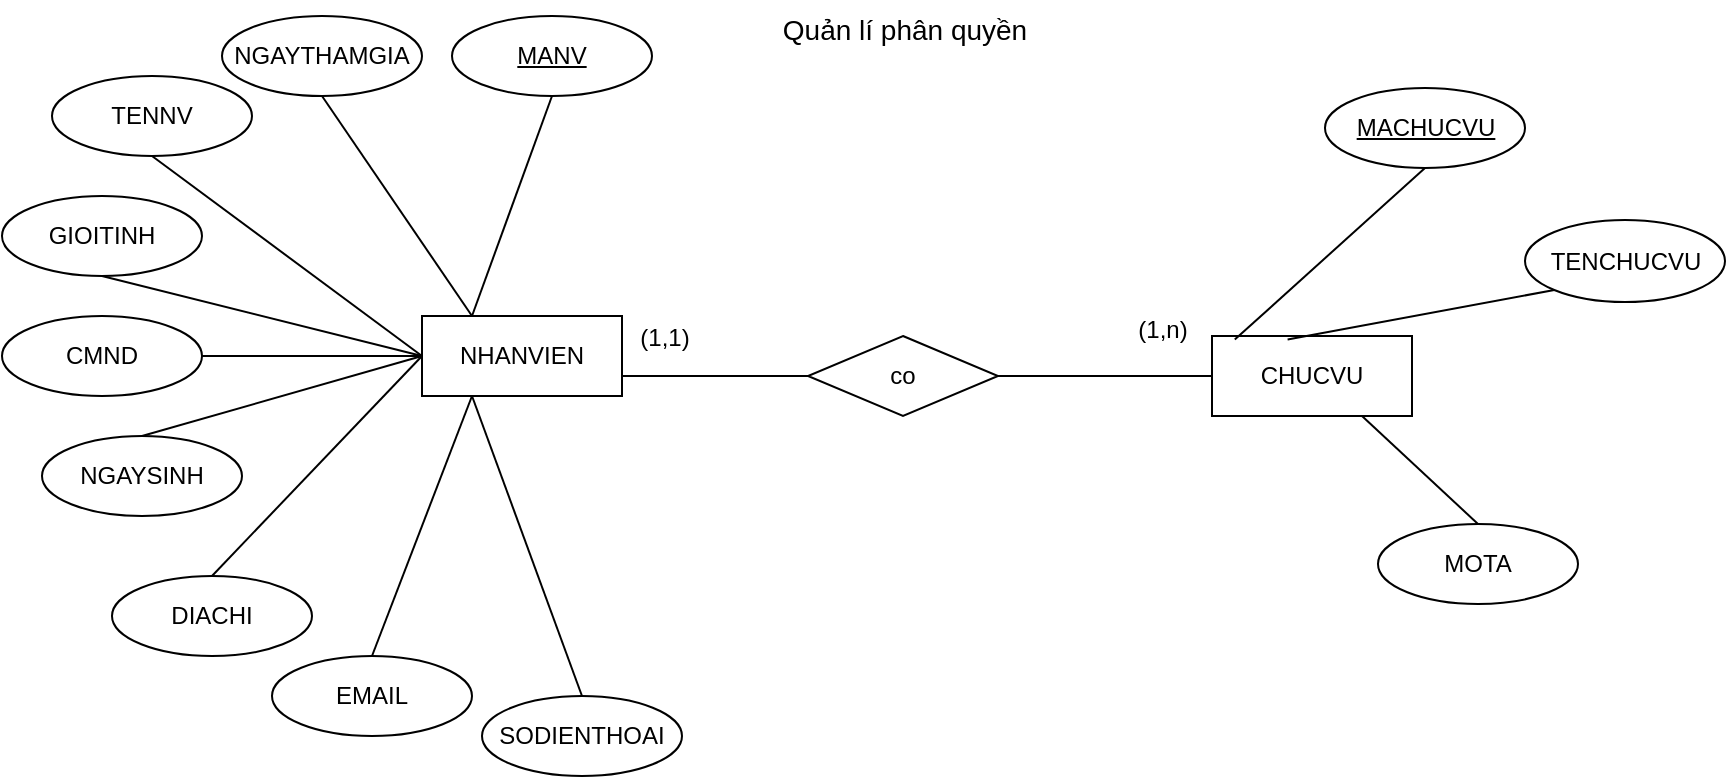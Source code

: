 <mxfile version="20.3.0" type="device"><diagram id="791kM1D6-GS4X8CraAha" name="Page-1"><mxGraphModel dx="188" dy="2841" grid="1" gridSize="10" guides="1" tooltips="1" connect="1" arrows="1" fold="1" page="1" pageScale="1" pageWidth="850" pageHeight="1100" math="0" shadow="0"><root><mxCell id="0"/><mxCell id="1" parent="0"/><mxCell id="iZ5sGlHkKuYfkXCxrq9w-16" value="NHANVIEN" style="whiteSpace=wrap;html=1;align=center;" parent="1" vertex="1"><mxGeometry x="1450" y="-1802" width="100" height="40" as="geometry"/></mxCell><mxCell id="iZ5sGlHkKuYfkXCxrq9w-17" value="MANV" style="ellipse;whiteSpace=wrap;html=1;align=center;fontStyle=4;" parent="1" vertex="1"><mxGeometry x="1465" y="-1952" width="100" height="40" as="geometry"/></mxCell><mxCell id="iZ5sGlHkKuYfkXCxrq9w-18" value="TENNV" style="ellipse;whiteSpace=wrap;html=1;align=center;" parent="1" vertex="1"><mxGeometry x="1265" y="-1922" width="100" height="40" as="geometry"/></mxCell><mxCell id="iZ5sGlHkKuYfkXCxrq9w-19" value="GIOITINH" style="ellipse;whiteSpace=wrap;html=1;align=center;" parent="1" vertex="1"><mxGeometry x="1240" y="-1862" width="100" height="40" as="geometry"/></mxCell><mxCell id="iZ5sGlHkKuYfkXCxrq9w-20" value="CMND" style="ellipse;whiteSpace=wrap;html=1;align=center;" parent="1" vertex="1"><mxGeometry x="1240" y="-1802" width="100" height="40" as="geometry"/></mxCell><mxCell id="iZ5sGlHkKuYfkXCxrq9w-21" value="NGAYSINH" style="ellipse;whiteSpace=wrap;html=1;align=center;" parent="1" vertex="1"><mxGeometry x="1260" y="-1742" width="100" height="40" as="geometry"/></mxCell><mxCell id="iZ5sGlHkKuYfkXCxrq9w-22" value="SODIENTHOAI" style="ellipse;whiteSpace=wrap;html=1;align=center;" parent="1" vertex="1"><mxGeometry x="1480" y="-1612" width="100" height="40" as="geometry"/></mxCell><mxCell id="iZ5sGlHkKuYfkXCxrq9w-23" value="EMAIL" style="ellipse;whiteSpace=wrap;html=1;align=center;" parent="1" vertex="1"><mxGeometry x="1375" y="-1632" width="100" height="40" as="geometry"/></mxCell><mxCell id="iZ5sGlHkKuYfkXCxrq9w-24" value="DIACHI" style="ellipse;whiteSpace=wrap;html=1;align=center;" parent="1" vertex="1"><mxGeometry x="1295" y="-1672" width="100" height="40" as="geometry"/></mxCell><mxCell id="iZ5sGlHkKuYfkXCxrq9w-25" value="NGAYTHAMGIA" style="ellipse;whiteSpace=wrap;html=1;align=center;" parent="1" vertex="1"><mxGeometry x="1350" y="-1952" width="100" height="40" as="geometry"/></mxCell><mxCell id="iZ5sGlHkKuYfkXCxrq9w-26" value="" style="endArrow=none;html=1;rounded=0;strokeColor=#000000;exitX=0.25;exitY=0;exitDx=0;exitDy=0;entryX=0.5;entryY=1;entryDx=0;entryDy=0;" parent="1" source="iZ5sGlHkKuYfkXCxrq9w-16" target="iZ5sGlHkKuYfkXCxrq9w-17" edge="1"><mxGeometry width="50" height="50" relative="1" as="geometry"><mxPoint x="1590" y="-1792" as="sourcePoint"/><mxPoint x="1640" y="-1842" as="targetPoint"/></mxGeometry></mxCell><mxCell id="iZ5sGlHkKuYfkXCxrq9w-27" value="" style="endArrow=none;html=1;rounded=0;strokeColor=#000000;exitX=0.25;exitY=0;exitDx=0;exitDy=0;entryX=0.5;entryY=1;entryDx=0;entryDy=0;" parent="1" source="iZ5sGlHkKuYfkXCxrq9w-16" target="iZ5sGlHkKuYfkXCxrq9w-25" edge="1"><mxGeometry width="50" height="50" relative="1" as="geometry"><mxPoint x="1590" y="-1792" as="sourcePoint"/><mxPoint x="1640" y="-1842" as="targetPoint"/></mxGeometry></mxCell><mxCell id="iZ5sGlHkKuYfkXCxrq9w-28" value="" style="endArrow=none;html=1;rounded=0;strokeColor=#000000;exitX=0;exitY=0.5;exitDx=0;exitDy=0;entryX=0.5;entryY=1;entryDx=0;entryDy=0;" parent="1" source="iZ5sGlHkKuYfkXCxrq9w-16" target="iZ5sGlHkKuYfkXCxrq9w-18" edge="1"><mxGeometry width="50" height="50" relative="1" as="geometry"><mxPoint x="1590" y="-1792" as="sourcePoint"/><mxPoint x="1640" y="-1842" as="targetPoint"/></mxGeometry></mxCell><mxCell id="iZ5sGlHkKuYfkXCxrq9w-29" value="" style="endArrow=none;html=1;rounded=0;strokeColor=#000000;exitX=0;exitY=0.5;exitDx=0;exitDy=0;entryX=0.5;entryY=1;entryDx=0;entryDy=0;" parent="1" source="iZ5sGlHkKuYfkXCxrq9w-16" target="iZ5sGlHkKuYfkXCxrq9w-19" edge="1"><mxGeometry width="50" height="50" relative="1" as="geometry"><mxPoint x="1590" y="-1792" as="sourcePoint"/><mxPoint x="1640" y="-1842" as="targetPoint"/></mxGeometry></mxCell><mxCell id="iZ5sGlHkKuYfkXCxrq9w-30" value="" style="endArrow=none;html=1;rounded=0;strokeColor=#000000;exitX=0;exitY=0.5;exitDx=0;exitDy=0;entryX=1;entryY=0.5;entryDx=0;entryDy=0;" parent="1" source="iZ5sGlHkKuYfkXCxrq9w-16" target="iZ5sGlHkKuYfkXCxrq9w-20" edge="1"><mxGeometry width="50" height="50" relative="1" as="geometry"><mxPoint x="1590" y="-1792" as="sourcePoint"/><mxPoint x="1640" y="-1842" as="targetPoint"/></mxGeometry></mxCell><mxCell id="iZ5sGlHkKuYfkXCxrq9w-31" value="" style="endArrow=none;html=1;rounded=0;strokeColor=#000000;entryX=0.5;entryY=0;entryDx=0;entryDy=0;" parent="1" target="iZ5sGlHkKuYfkXCxrq9w-21" edge="1"><mxGeometry width="50" height="50" relative="1" as="geometry"><mxPoint x="1450" y="-1782" as="sourcePoint"/><mxPoint x="1640" y="-1842" as="targetPoint"/></mxGeometry></mxCell><mxCell id="iZ5sGlHkKuYfkXCxrq9w-32" value="" style="endArrow=none;html=1;rounded=0;strokeColor=#000000;exitX=0;exitY=0.5;exitDx=0;exitDy=0;entryX=0.5;entryY=0;entryDx=0;entryDy=0;" parent="1" source="iZ5sGlHkKuYfkXCxrq9w-16" target="iZ5sGlHkKuYfkXCxrq9w-24" edge="1"><mxGeometry width="50" height="50" relative="1" as="geometry"><mxPoint x="1590" y="-1792" as="sourcePoint"/><mxPoint x="1640" y="-1842" as="targetPoint"/></mxGeometry></mxCell><mxCell id="iZ5sGlHkKuYfkXCxrq9w-33" value="" style="endArrow=none;html=1;rounded=0;strokeColor=#000000;exitX=0.25;exitY=1;exitDx=0;exitDy=0;entryX=0.5;entryY=0;entryDx=0;entryDy=0;" parent="1" source="iZ5sGlHkKuYfkXCxrq9w-16" target="iZ5sGlHkKuYfkXCxrq9w-23" edge="1"><mxGeometry width="50" height="50" relative="1" as="geometry"><mxPoint x="1590" y="-1792" as="sourcePoint"/><mxPoint x="1640" y="-1842" as="targetPoint"/></mxGeometry></mxCell><mxCell id="iZ5sGlHkKuYfkXCxrq9w-34" value="" style="endArrow=none;html=1;rounded=0;strokeColor=#000000;exitX=0.25;exitY=1;exitDx=0;exitDy=0;entryX=0.5;entryY=0;entryDx=0;entryDy=0;" parent="1" source="iZ5sGlHkKuYfkXCxrq9w-16" target="iZ5sGlHkKuYfkXCxrq9w-22" edge="1"><mxGeometry width="50" height="50" relative="1" as="geometry"><mxPoint x="1590" y="-1792" as="sourcePoint"/><mxPoint x="1640" y="-1842" as="targetPoint"/></mxGeometry></mxCell><mxCell id="iZ5sGlHkKuYfkXCxrq9w-35" value="CHUCVU" style="whiteSpace=wrap;html=1;align=center;" parent="1" vertex="1"><mxGeometry x="1845" y="-1792" width="100" height="40" as="geometry"/></mxCell><mxCell id="iZ5sGlHkKuYfkXCxrq9w-36" value="MACHUCVU" style="ellipse;whiteSpace=wrap;html=1;align=center;fontStyle=4;" parent="1" vertex="1"><mxGeometry x="1901.5" y="-1916" width="100" height="40" as="geometry"/></mxCell><mxCell id="iZ5sGlHkKuYfkXCxrq9w-37" value="TENCHUCVU" style="ellipse;whiteSpace=wrap;html=1;align=center;" parent="1" vertex="1"><mxGeometry x="2001.5" y="-1850" width="100" height="41" as="geometry"/></mxCell><mxCell id="iZ5sGlHkKuYfkXCxrq9w-38" value="MOTA" style="ellipse;whiteSpace=wrap;html=1;align=center;" parent="1" vertex="1"><mxGeometry x="1928" y="-1698" width="100" height="40" as="geometry"/></mxCell><mxCell id="iZ5sGlHkKuYfkXCxrq9w-39" value="" style="endArrow=none;html=1;rounded=0;strokeColor=#000000;exitX=0.75;exitY=1;exitDx=0;exitDy=0;entryX=0.5;entryY=0;entryDx=0;entryDy=0;" parent="1" source="iZ5sGlHkKuYfkXCxrq9w-35" target="iZ5sGlHkKuYfkXCxrq9w-38" edge="1"><mxGeometry relative="1" as="geometry"><mxPoint x="1640" y="-1812" as="sourcePoint"/><mxPoint x="1800" y="-1812" as="targetPoint"/></mxGeometry></mxCell><mxCell id="iZ5sGlHkKuYfkXCxrq9w-40" value="" style="endArrow=none;html=1;rounded=0;strokeColor=#000000;exitX=0;exitY=1;exitDx=0;exitDy=0;entryX=0.378;entryY=0.045;entryDx=0;entryDy=0;entryPerimeter=0;" parent="1" source="iZ5sGlHkKuYfkXCxrq9w-37" target="iZ5sGlHkKuYfkXCxrq9w-35" edge="1"><mxGeometry relative="1" as="geometry"><mxPoint x="2054.4" y="-1851.786" as="sourcePoint"/><mxPoint x="1800" y="-1812" as="targetPoint"/></mxGeometry></mxCell><mxCell id="iZ5sGlHkKuYfkXCxrq9w-41" value="" style="endArrow=none;html=1;rounded=0;strokeColor=#000000;exitX=0.5;exitY=1;exitDx=0;exitDy=0;entryX=0.114;entryY=0.045;entryDx=0;entryDy=0;entryPerimeter=0;" parent="1" source="iZ5sGlHkKuYfkXCxrq9w-36" target="iZ5sGlHkKuYfkXCxrq9w-35" edge="1"><mxGeometry relative="1" as="geometry"><mxPoint x="1640" y="-1812" as="sourcePoint"/><mxPoint x="1885" y="-1789" as="targetPoint"/></mxGeometry></mxCell><mxCell id="iZ5sGlHkKuYfkXCxrq9w-42" value="co" style="shape=rhombus;perimeter=rhombusPerimeter;whiteSpace=wrap;html=1;align=center;" parent="1" vertex="1"><mxGeometry x="1643" y="-1792" width="95" height="40" as="geometry"/></mxCell><mxCell id="iZ5sGlHkKuYfkXCxrq9w-43" value="" style="endArrow=none;html=1;rounded=0;strokeColor=#000000;exitX=1;exitY=0.75;exitDx=0;exitDy=0;entryX=0;entryY=0.5;entryDx=0;entryDy=0;" parent="1" source="iZ5sGlHkKuYfkXCxrq9w-16" target="iZ5sGlHkKuYfkXCxrq9w-42" edge="1"><mxGeometry relative="1" as="geometry"><mxPoint x="1640" y="-1812" as="sourcePoint"/><mxPoint x="1800" y="-1812" as="targetPoint"/></mxGeometry></mxCell><mxCell id="iZ5sGlHkKuYfkXCxrq9w-44" value="" style="endArrow=none;html=1;rounded=0;strokeColor=#000000;exitX=1;exitY=0.5;exitDx=0;exitDy=0;entryX=0;entryY=0.5;entryDx=0;entryDy=0;" parent="1" source="iZ5sGlHkKuYfkXCxrq9w-42" target="iZ5sGlHkKuYfkXCxrq9w-35" edge="1"><mxGeometry relative="1" as="geometry"><mxPoint x="1640" y="-1812" as="sourcePoint"/><mxPoint x="1800" y="-1812" as="targetPoint"/></mxGeometry></mxCell><mxCell id="iZ5sGlHkKuYfkXCxrq9w-45" value="(1,n)" style="text;html=1;align=center;verticalAlign=middle;resizable=0;points=[];autosize=1;strokeColor=none;fillColor=none;" parent="1" vertex="1"><mxGeometry x="1795" y="-1810" width="50" height="30" as="geometry"/></mxCell><mxCell id="iZ5sGlHkKuYfkXCxrq9w-46" value="(1,1)" style="text;html=1;align=center;verticalAlign=middle;resizable=0;points=[];autosize=1;strokeColor=none;fillColor=none;" parent="1" vertex="1"><mxGeometry x="1549" y="-1804" width="43" height="26" as="geometry"/></mxCell><mxCell id="iZ5sGlHkKuYfkXCxrq9w-47" value="Quản lí phân quyền" style="text;html=1;align=center;verticalAlign=middle;resizable=0;points=[];autosize=1;strokeColor=none;fillColor=none;fontSize=14;" parent="1" vertex="1"><mxGeometry x="1615.5" y="-1960" width="150" height="30" as="geometry"/></mxCell></root></mxGraphModel></diagram></mxfile>